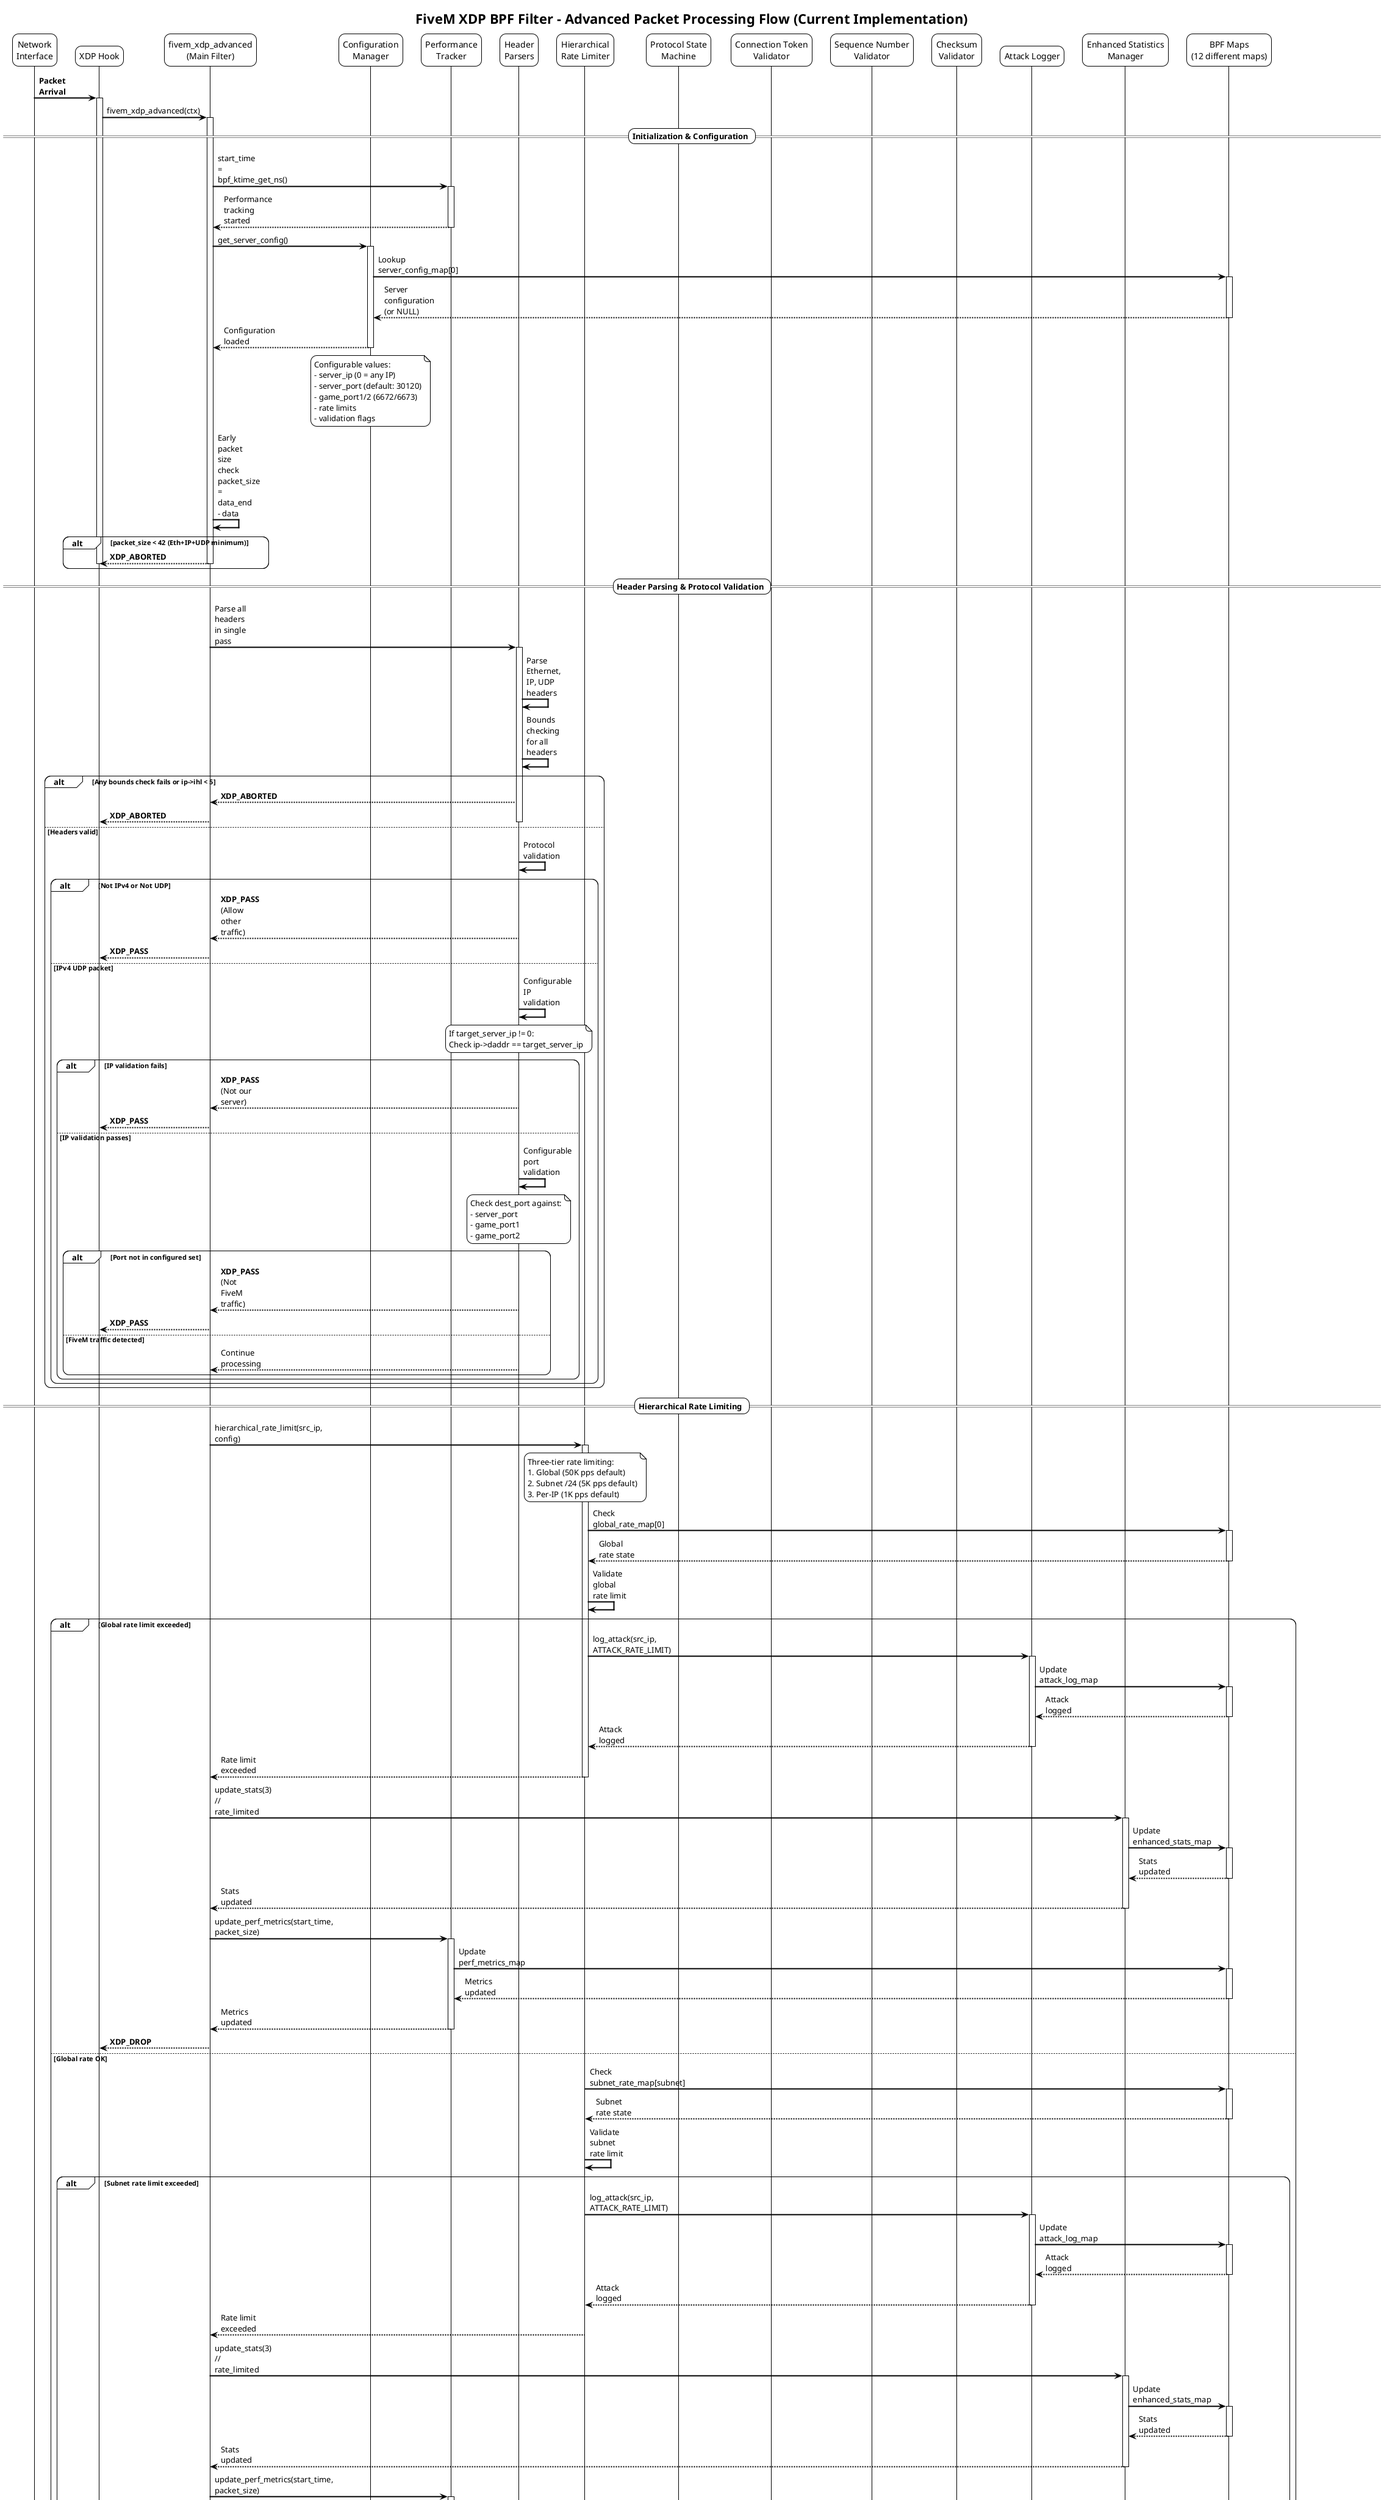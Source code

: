 @startuml FiveM XDP BPF Filter - Advanced Packet Processing Flow

!theme plain
skinparam backgroundColor #FFFFFF
skinparam sequenceArrowThickness 2
skinparam roundcorner 20
skinparam maxmessagesize 60

title FiveM XDP BPF Filter - Advanced Packet Processing Flow (Current Implementation)

participant "Network\nInterface" as Network
participant "XDP Hook" as XDP
participant "fivem_xdp_advanced\n(Main Filter)" as Filter
participant "Configuration\nManager" as Config
participant "Performance\nTracker" as PerfTracker
participant "Header\nParsers" as Parsers
participant "Hierarchical\nRate Limiter" as HierRateLimit
participant "Protocol State\nMachine" as StateMachine
participant "Connection Token\nValidator" as TokenValidator
participant "Sequence Number\nValidator" as SeqValidator
participant "Checksum\nValidator" as ChecksumValidator
participant "Attack Logger" as AttackLogger
participant "Enhanced Statistics\nManager" as Stats
participant "BPF Maps\n(12 different maps)" as Maps

Network -> XDP: **Packet Arrival**
activate XDP
XDP -> Filter: fivem_xdp_advanced(ctx)
activate Filter

== Initialization & Configuration ==

Filter -> PerfTracker: start_time = bpf_ktime_get_ns()
activate PerfTracker
PerfTracker --> Filter: Performance tracking started
deactivate PerfTracker

Filter -> Config: get_server_config()
activate Config
Config -> Maps: Lookup server_config_map[0]
activate Maps
Maps --> Config: Server configuration (or NULL)
deactivate Maps
Config --> Filter: Configuration loaded
note over Config: Configurable values:\n- server_ip (0 = any IP)\n- server_port (default: 30120)\n- game_port1/2 (6672/6673)\n- rate limits\n- validation flags
deactivate Config

Filter -> Filter: Early packet size check\npacket_size = data_end - data
alt packet_size < 42 (Eth+IP+UDP minimum)
    Filter --> XDP: **XDP_ABORTED**
    deactivate Filter
    deactivate XDP
end

== Header Parsing & Protocol Validation ==

Filter -> Parsers: Parse all headers in single pass
activate Parsers
Parsers -> Parsers: Parse Ethernet, IP, UDP headers
Parsers -> Parsers: Bounds checking for all headers
alt Any bounds check fails or ip->ihl < 5
    Parsers --> Filter: **XDP_ABORTED**
    Filter --> XDP: **XDP_ABORTED**
    deactivate Parsers
    deactivate Filter
    deactivate XDP
else Headers valid
    Parsers -> Parsers: Protocol validation
    alt Not IPv4 or Not UDP
        Parsers --> Filter: **XDP_PASS** (Allow other traffic)
        Filter --> XDP: **XDP_PASS**
        deactivate Parsers
        deactivate Filter
        deactivate XDP
    else IPv4 UDP packet
        Parsers -> Parsers: Configurable IP validation
        note over Parsers: If target_server_ip != 0:\nCheck ip->daddr == target_server_ip
        alt IP validation fails
            Parsers --> Filter: **XDP_PASS** (Not our server)
            Filter --> XDP: **XDP_PASS**
            deactivate Parsers
            deactivate Filter
            deactivate XDP
        else IP validation passes
            Parsers -> Parsers: Configurable port validation
            note over Parsers: Check dest_port against:\n- server_port\n- game_port1\n- game_port2
            alt Port not in configured set
                Parsers --> Filter: **XDP_PASS** (Not FiveM traffic)
                Filter --> XDP: **XDP_PASS**
                deactivate Parsers
                deactivate Filter
                deactivate XDP
            else FiveM traffic detected
                Parsers --> Filter: Continue processing
                deactivate Parsers
            end
        end
    end
end

== Hierarchical Rate Limiting ==

Filter -> HierRateLimit: hierarchical_rate_limit(src_ip, config)
activate HierRateLimit
note over HierRateLimit: Three-tier rate limiting:\n1. Global (50K pps default)\n2. Subnet /24 (5K pps default)\n3. Per-IP (1K pps default)

HierRateLimit -> Maps: Check global_rate_map[0]
activate Maps
Maps --> HierRateLimit: Global rate state
deactivate Maps
HierRateLimit -> HierRateLimit: Validate global rate limit
alt Global rate limit exceeded
    HierRateLimit -> AttackLogger: log_attack(src_ip, ATTACK_RATE_LIMIT)
    activate AttackLogger
    AttackLogger -> Maps: Update attack_log_map
    activate Maps
    Maps --> AttackLogger: Attack logged
    deactivate Maps
    AttackLogger --> HierRateLimit: Attack logged
    deactivate AttackLogger
    HierRateLimit --> Filter: Rate limit exceeded
    deactivate HierRateLimit
    Filter -> Stats: update_stats(3) // rate_limited
    activate Stats
    Stats -> Maps: Update enhanced_stats_map
    activate Maps
    Maps --> Stats: Stats updated
    deactivate Maps
    Stats --> Filter: Stats updated
    deactivate Stats
    Filter -> PerfTracker: update_perf_metrics(start_time, packet_size)
    activate PerfTracker
    PerfTracker -> Maps: Update perf_metrics_map
    activate Maps
    Maps --> PerfTracker: Metrics updated
    deactivate Maps
    PerfTracker --> Filter: Metrics updated
    deactivate PerfTracker
    Filter --> XDP: **XDP_DROP**
    deactivate Filter
    deactivate XDP
else Global rate OK
    HierRateLimit -> Maps: Check subnet_rate_map[subnet]
    activate Maps
    Maps --> HierRateLimit: Subnet rate state
    deactivate Maps
    HierRateLimit -> HierRateLimit: Validate subnet rate limit
    alt Subnet rate limit exceeded
        HierRateLimit -> AttackLogger: log_attack(src_ip, ATTACK_RATE_LIMIT)
        activate AttackLogger
        AttackLogger -> Maps: Update attack_log_map
        activate Maps
        Maps --> AttackLogger: Attack logged
        deactivate Maps
        AttackLogger --> HierRateLimit: Attack logged
        deactivate AttackLogger
        HierRateLimit --> Filter: Rate limit exceeded
        deactivate HierRateLimit
        Filter -> Stats: update_stats(3) // rate_limited
        activate Stats
        Stats -> Maps: Update enhanced_stats_map
        activate Maps
        Maps --> Stats: Stats updated
        deactivate Maps
        Stats --> Filter: Stats updated
        deactivate Stats
        Filter -> PerfTracker: update_perf_metrics(start_time, packet_size)
        activate PerfTracker
        PerfTracker -> Maps: Update perf_metrics_map
        activate Maps
        Maps --> PerfTracker: Metrics updated
        deactivate Maps
        PerfTracker --> Filter: Metrics updated
        deactivate PerfTracker
        Filter --> XDP: **XDP_DROP**
        deactivate Filter
        deactivate XDP
    else Subnet rate OK
        HierRateLimit -> HierRateLimit: apply_rate_limit(src_ip, ip_limit)
        HierRateLimit -> Maps: Check rate_limit_map[src_ip]
        activate Maps
        Maps --> HierRateLimit: Last timestamp
        deactivate Maps
        alt Per-IP rate limit exceeded
            HierRateLimit --> Filter: Rate limit exceeded
            deactivate HierRateLimit
            Filter -> Stats: update_stats(3) // rate_limited
            activate Stats
            Stats -> Maps: Update enhanced_stats_map
            activate Maps
            Maps --> Stats: Stats updated
            deactivate Maps
            Stats --> Filter: Stats updated
            deactivate Stats
            Filter -> PerfTracker: update_perf_metrics(start_time, packet_size)
            activate PerfTracker
            PerfTracker -> Maps: Update perf_metrics_map
            activate Maps
            Maps --> PerfTracker: Metrics updated
            deactivate Maps
            PerfTracker --> Filter: Metrics updated
            deactivate PerfTracker
            Filter --> XDP: **XDP_DROP**
            deactivate Filter
            deactivate XDP
        else All rate limits OK
            HierRateLimit -> Maps: Update rate_limit_map[src_ip]
            activate Maps
            Maps --> HierRateLimit: Updated
            deactivate Maps
            HierRateLimit --> Filter: Rate limiting passed
            deactivate HierRateLimit
        end
    end
end

== Packet Size Validation ==

Filter -> Filter: Validate packet size constraints
Filter -> Filter: Check payload_len >= MIN_PACKET_SIZE (4)
alt Payload too small
    Filter -> Stats: update_stats(2) // invalid_protocol
    activate Stats
    Stats -> Maps: Update enhanced_stats_map
    activate Maps
    Maps --> Stats: Stats updated
    deactivate Maps
    Stats --> Filter: Stats updated
    deactivate Stats
    Filter -> AttackLogger: log_attack(src_ip, ATTACK_SIZE_VIOLATION)
    activate AttackLogger
    AttackLogger -> Maps: Update attack_log_map
    activate Maps
    Maps --> AttackLogger: Attack logged
    deactivate Maps
    AttackLogger --> Filter: Attack logged
    deactivate AttackLogger
    Filter -> PerfTracker: update_perf_metrics(start_time, packet_size)
    activate PerfTracker
    PerfTracker -> Maps: Update perf_metrics_map
    activate Maps
    Maps --> PerfTracker: Metrics updated
    deactivate Maps
    PerfTracker --> Filter: Metrics updated
    deactivate PerfTracker
    Filter --> XDP: **XDP_DROP**
    deactivate Filter
    deactivate XDP
else Size OK
    Filter -> Filter: Determine max_size based on port
    note over Filter: server_port: MAX_PACKET_SIZE (2400)\ngame_ports: MAX_VOICE_SIZE (8192)
    alt Payload too large
        Filter -> Stats: update_stats(2) // invalid_protocol
        activate Stats
        Stats -> Maps: Update enhanced_stats_map
        activate Maps
        Maps --> Stats: Stats updated
        deactivate Maps
        Stats --> Filter: Stats updated
        deactivate Stats
        Filter -> AttackLogger: log_attack(src_ip, ATTACK_SIZE_VIOLATION)
        activate AttackLogger
        AttackLogger -> Maps: Update attack_log_map
        activate Maps
        Maps --> AttackLogger: Attack logged
        deactivate Maps
        AttackLogger --> Filter: Attack logged
        deactivate AttackLogger
        Filter -> PerfTracker: update_perf_metrics(start_time, packet_size)
        activate PerfTracker
        PerfTracker -> Maps: Update perf_metrics_map
        activate Maps
        Maps --> PerfTracker: Metrics updated
        deactivate Maps
        PerfTracker --> Filter: Metrics updated
        deactivate PerfTracker
        Filter --> XDP: **XDP_DROP**
        deactivate Filter
        deactivate XDP
    else Size within limits
        Filter -> Filter: Check bounds for first 4 bytes
        alt Cannot read first 4 bytes
            Filter -> PerfTracker: update_perf_metrics(start_time, packet_size)
            activate PerfTracker
            PerfTracker -> Maps: Update perf_metrics_map
            activate Maps
            Maps --> PerfTracker: Metrics updated
            deactivate Maps
            PerfTracker --> Filter: Metrics updated
            deactivate PerfTracker
            Filter --> XDP: **XDP_ABORTED**
            deactivate Filter
            deactivate XDP
        else Can read payload
            Filter -> Filter: Read first_word = *(u32*)payload
            note over Filter: Continue with protocol-specific processing
        end
    end
end

== Protocol-Specific Processing ==

Filter -> Filter: Check packet type by first_word
alt first_word == OOB_PACKET_MARKER (0xFFFFFFFF)
    note over Filter: **Out-of-Band (OOB) Packet Processing**

    Filter -> Filter: Validate OOB packet size >= 8 bytes
    alt OOB packet too small
        Filter -> Stats: update_stats(2) // invalid_protocol
        activate Stats
        Stats -> Maps: Update enhanced_stats_map
        activate Maps
        Maps --> Stats: Stats updated
        deactivate Maps
        Stats --> Filter: Stats updated
        deactivate Stats
        Filter -> AttackLogger: log_attack(src_ip, ATTACK_INVALID_PROTOCOL)
        activate AttackLogger
        AttackLogger -> Maps: Update attack_log_map
        activate Maps
        Maps --> AttackLogger: Attack logged
        deactivate Maps
        AttackLogger --> Filter: Attack logged
        deactivate AttackLogger
        Filter -> PerfTracker: update_perf_metrics(start_time, packet_size)
        activate PerfTracker
        PerfTracker -> Maps: Update perf_metrics_map
        activate Maps
        Maps --> PerfTracker: Metrics updated
        deactivate Maps
        PerfTracker --> Filter: Metrics updated
        deactivate PerfTracker
        Filter --> XDP: **XDP_DROP**
        deactivate Filter
        deactivate XDP
    else Valid OOB packet size
        Filter -> Filter: Check for connection token (payload_len >= 12)
        alt Has connection token
            Filter -> TokenValidator: validate_connection_token(token_hash, src_ip)
            activate TokenValidator
            TokenValidator -> Maps: Lookup enhanced_token_map[token_hash]
            activate Maps
            Maps --> TokenValidator: Token state (or NULL)
            deactivate Maps
            alt New token
                TokenValidator -> TokenValidator: Create new token state
                TokenValidator -> Maps: Update enhanced_token_map[token_hash]
                activate Maps
                Maps --> TokenValidator: Token created
                deactivate Maps
                TokenValidator --> Filter: Token valid
                deactivate TokenValidator
            else Existing token
                TokenValidator -> TokenValidator: Validate IP consistency
                alt IP mismatch (anti-spoofing)
                    TokenValidator -> AttackLogger: log_attack(src_ip, ATTACK_TOKEN_REUSE)
                    activate AttackLogger
                    AttackLogger -> Maps: Update attack_log_map
                    activate Maps
                    Maps --> AttackLogger: Attack logged
                    deactivate Maps
                    AttackLogger --> TokenValidator: Attack logged
                    deactivate AttackLogger
                    TokenValidator --> Filter: Token invalid
                    deactivate TokenValidator
                    Filter -> Stats: update_enhanced_stats(4) // token_violations
                    activate Stats
                    Stats -> Maps: Update enhanced_stats_map
                    activate Maps
                    Maps --> Stats: Stats updated
                    deactivate Maps
                    Stats --> Filter: Stats updated
                    deactivate Stats
                    Filter -> PerfTracker: update_perf_metrics(start_time, packet_size)
                    activate PerfTracker
                    PerfTracker -> Maps: Update perf_metrics_map
                    activate Maps
                    Maps --> PerfTracker: Metrics updated
                    deactivate Maps
                    PerfTracker --> Filter: Metrics updated
                    deactivate PerfTracker
                    Filter --> XDP: **XDP_DROP**
                    deactivate Filter
                    deactivate XDP
                else IP matches
                    TokenValidator -> TokenValidator: Check usage count <= 3
                    alt Usage count exceeded
                        TokenValidator -> AttackLogger: log_attack(src_ip, ATTACK_TOKEN_REUSE)
                        activate AttackLogger
                        AttackLogger -> Maps: Update attack_log_map
                        activate Maps
                        Maps --> AttackLogger: Attack logged
                        deactivate Maps
                        AttackLogger --> TokenValidator: Attack logged
                        deactivate AttackLogger
                        TokenValidator --> Filter: Token invalid
                        deactivate TokenValidator
                        Filter -> Stats: update_enhanced_stats(4) // token_violations
                        activate Stats
                        Stats -> Maps: Update enhanced_stats_map
                        activate Maps
                        Maps --> Stats: Stats updated
                        deactivate Maps
                        Stats --> Filter: Stats updated
                        deactivate Stats
                        Filter -> PerfTracker: update_perf_metrics(start_time, packet_size)
                        activate PerfTracker
                        PerfTracker -> Maps: Update perf_metrics_map
                        activate Maps
                        Maps --> PerfTracker: Metrics updated
                        deactivate Maps
                        PerfTracker --> Filter: Metrics updated
                        deactivate PerfTracker
                        Filter --> XDP: **XDP_DROP**
                        deactivate Filter
                        deactivate XDP
                    else Usage count OK
                        TokenValidator -> TokenValidator: Check token age <= 2 hours
                        alt Token expired
                            TokenValidator -> AttackLogger: log_attack(src_ip, ATTACK_REPLAY)
                            activate AttackLogger
                            AttackLogger -> Maps: Update attack_log_map
                            activate Maps
                            Maps --> AttackLogger: Attack logged
                            deactivate Maps
                            AttackLogger --> TokenValidator: Attack logged
                            deactivate AttackLogger
                            TokenValidator --> Filter: Token invalid
                            deactivate TokenValidator
                            Filter -> Stats: update_enhanced_stats(4) // token_violations
                            activate Stats
                            Stats -> Maps: Update enhanced_stats_map
                            activate Maps
                            Maps --> Stats: Stats updated
                            deactivate Maps
                            Stats --> Filter: Stats updated
                            deactivate Stats
                            Filter -> PerfTracker: update_perf_metrics(start_time, packet_size)
                            activate PerfTracker
                            PerfTracker -> Maps: Update perf_metrics_map
                            activate Maps
                            Maps --> PerfTracker: Metrics updated
                            deactivate Maps
                            PerfTracker --> Filter: Metrics updated
                            deactivate PerfTracker
                            Filter --> XDP: **XDP_DROP**
                            deactivate Filter
                            deactivate XDP
                        else Token valid
                            TokenValidator -> TokenValidator: Increment usage count
                            TokenValidator --> Filter: Token valid
                            deactivate TokenValidator
                        end
                    end
                end
            end
        end

        Filter -> StateMachine: validate_protocol_state(src_ip, first_word, 0)
        activate StateMachine
        StateMachine -> Maps: Lookup connection_state_map[src_ip]
        activate Maps
        Maps --> StateMachine: Connection context (or NULL)
        deactivate Maps
        alt New connection
            StateMachine -> StateMachine: Validate OOB start requirement
            StateMachine -> StateMachine: Create new context (STATE_OOB_SENT)
            StateMachine -> Maps: Update connection_state_map[src_ip]
            activate Maps
            Maps --> StateMachine: Context created
            deactivate Maps
            StateMachine --> Filter: State valid
            deactivate StateMachine
        else Existing connection
            StateMachine -> StateMachine: Validate state transition
            alt Invalid state transition
                StateMachine -> StateMachine: Increment violations
                alt Violations > 3
                    StateMachine -> StateMachine: Mark as STATE_SUSPICIOUS
                    StateMachine -> AttackLogger: log_attack(src_ip, ATTACK_STATE_VIOLATION)
                    activate AttackLogger
                    AttackLogger -> Maps: Update attack_log_map
                    activate Maps
                    Maps --> AttackLogger: Attack logged
                    deactivate Maps
                    AttackLogger --> StateMachine: Attack logged
                    deactivate AttackLogger
                    StateMachine --> Filter: State invalid
                    deactivate StateMachine
                    Filter -> Stats: update_enhanced_stats(6) // state_violations
                    activate Stats
                    Stats -> Maps: Update enhanced_stats_map
                    activate Maps
                    Maps --> Stats: Stats updated
                    deactivate Maps
                    Stats --> Filter: Stats updated
                    deactivate Stats
                    Filter -> PerfTracker: update_perf_metrics(start_time, packet_size)
                    activate PerfTracker
                    PerfTracker -> Maps: Update perf_metrics_map
                    activate Maps
                    Maps --> PerfTracker: Metrics updated
                    deactivate Maps
                    PerfTracker --> Filter: Metrics updated
                    deactivate PerfTracker
                    Filter --> XDP: **XDP_DROP**
                    deactivate Filter
                    deactivate XDP
                else Violations <= 3
                    StateMachine --> Filter: State valid (with warning)
                    deactivate StateMachine
                end
            else Valid state transition
                StateMachine --> Filter: State valid
                deactivate StateMachine
            end
        end

        Filter -> Stats: update_stats(1) // passed
        activate Stats
        Stats -> Maps: Update enhanced_stats_map
        activate Maps
        Maps --> Stats: Stats updated
        deactivate Maps
        Stats --> Filter: Stats updated
        deactivate Stats
        Filter -> PerfTracker: update_perf_metrics(start_time, packet_size)
        activate PerfTracker
        PerfTracker -> Maps: Update perf_metrics_map
        activate Maps
        Maps --> PerfTracker: Metrics updated
        deactivate Maps
        PerfTracker --> Filter: Metrics updated
        deactivate PerfTracker
        Filter --> XDP: **XDP_PASS**
        deactivate Filter
        deactivate XDP
    end
else Regular ENet packet
    note over Filter: **ENet Packet Processing**

    Filter -> Filter: Parse ENet header
    Filter -> Filter: Extract enet_header = *(u16*)payload
    Filter -> Filter: peer_id = enet_header & ENET_MAX_PEER_ID (0x0FFF)
    Filter -> Filter: flags = (enet_header >> 12) & 0xF

    Filter -> Filter: Validate peer_id <= ENET_MAX_PEER_ID (4095)
    alt Invalid peer ID
        note over Filter: peer_id > 4095 (0x0FFF)
        Filter -> Stats: update_stats(2) // invalid_protocol
        activate Stats
        Stats -> Maps: Update enhanced_stats_map
        activate Maps
        Maps --> Stats: Stats updated
        deactivate Maps
        Stats --> Filter: Stats updated
        deactivate Stats
        Filter -> AttackLogger: log_attack(src_ip, ATTACK_INVALID_PROTOCOL)
        activate AttackLogger
        AttackLogger -> Maps: Update attack_log_map
        activate Maps
        Maps --> AttackLogger: Attack logged
        deactivate Maps
        AttackLogger --> Filter: Attack logged
        deactivate AttackLogger
        Filter -> PerfTracker: update_perf_metrics(start_time, packet_size)
        activate PerfTracker
        PerfTracker -> Maps: Update perf_metrics_map
        activate Maps
        Maps --> PerfTracker: Metrics updated
        deactivate Maps
        PerfTracker --> Filter: Metrics updated
        deactivate PerfTracker
        Filter --> XDP: **XDP_DROP**
        deactivate Filter
        deactivate XDP
    else Valid peer ID
        Filter -> Filter: Extract sequence number (if payload_len >= 4)
        alt Has sequence number and reliable packet
            Filter -> SeqValidator: validate_sequence_number(src_ip, peer_id, sequence)
            activate SeqValidator
            SeqValidator -> Maps: Lookup peer_sequence_map[key]
            activate Maps
            note over Maps: key = (src_ip << 32) | peer_id
            Maps --> SeqValidator: Peer state (or NULL)
            deactivate Maps
            alt New peer
                SeqValidator -> SeqValidator: Create new peer state
                SeqValidator -> Maps: Update peer_sequence_map[key]
                activate Maps
                Maps --> SeqValidator: Peer state created
                deactivate Maps
                SeqValidator --> Filter: Sequence valid
                deactivate SeqValidator
            else Existing peer
                SeqValidator -> SeqValidator: Check sequence window
                SeqValidator -> SeqValidator: seq_diff = sequence - last_sequence
                alt Sequence in valid window
                    SeqValidator -> SeqValidator: Update last_sequence
                    SeqValidator -> Maps: Update peer_sequence_map[key]
                    activate Maps
                    Maps --> SeqValidator: Peer state updated
                    deactivate Maps
                    SeqValidator --> Filter: Sequence valid
                    deactivate SeqValidator
                else Sequence anomaly detected
                    SeqValidator -> SeqValidator: Increment out_of_order_count
                    alt Excessive out-of-order packets
                        SeqValidator -> AttackLogger: log_attack(src_ip, ATTACK_SEQUENCE_ANOMALY)
                        activate AttackLogger
                        AttackLogger -> Maps: Update attack_log_map
                        activate Maps
                        Maps --> AttackLogger: Attack logged
                        deactivate Maps
                        AttackLogger --> SeqValidator: Attack logged
                        deactivate AttackLogger
                        SeqValidator --> Filter: Sequence invalid
                        deactivate SeqValidator
                        Filter -> Stats: update_enhanced_stats(5) // sequence_violations
                        activate Stats
                        Stats -> Maps: Update enhanced_stats_map
                        activate Maps
                        Maps --> Stats: Stats updated
                        deactivate Maps
                        Stats --> Filter: Stats updated
                        deactivate Stats
                        Filter -> PerfTracker: update_perf_metrics(start_time, packet_size)
                        activate PerfTracker
                        PerfTracker -> Maps: Update perf_metrics_map
                        activate Maps
                        Maps --> PerfTracker: Metrics updated
                        deactivate Maps
                        PerfTracker --> Filter: Metrics updated
                        deactivate PerfTracker
                        Filter --> XDP: **XDP_DROP**
                        deactivate Filter
                        deactivate XDP
                    else Acceptable out-of-order
                        SeqValidator --> Filter: Sequence valid (with warning)
                        deactivate SeqValidator
                    end
                end
            end
        end

        Filter -> Filter: Optional checksum validation (if enabled)
        alt Checksum validation enabled and payload_len >= 12
            Filter -> ChecksumValidator: validate_enet_checksum(payload, payload_len, data_end, enable_validation)
            activate ChecksumValidator
            ChecksumValidator -> ChecksumValidator: Calculate simple hash (FNV-1a)
            note over ChecksumValidator: Performance optimization:\nUse simple hash instead of full CRC32
            ChecksumValidator -> ChecksumValidator: Compare with provided checksum
            alt Checksum validation fails
                ChecksumValidator --> Filter: Checksum invalid
                deactivate ChecksumValidator
                Filter -> Stats: update_enhanced_stats(7) // checksum_failures
                activate Stats
                Stats -> Maps: Update enhanced_stats_map
                activate Maps
                Maps --> Stats: Stats updated
                deactivate Maps
                Stats --> Filter: Stats updated
                deactivate Stats
                Filter -> AttackLogger: log_attack(src_ip, ATTACK_CHECKSUM_FAIL)
                activate AttackLogger
                AttackLogger -> Maps: Update attack_log_map
                activate Maps
                Maps --> AttackLogger: Attack logged
                deactivate Maps
                AttackLogger --> Filter: Attack logged
                deactivate AttackLogger
                Filter -> PerfTracker: update_perf_metrics(start_time, packet_size)
                activate PerfTracker
                PerfTracker -> Maps: Update perf_metrics_map
                activate Maps
                Maps --> PerfTracker: Metrics updated
                deactivate Maps
                PerfTracker --> Filter: Metrics updated
                deactivate PerfTracker
                Filter --> XDP: **XDP_DROP**
                deactivate Filter
                deactivate XDP
            else Checksum valid
                ChecksumValidator --> Filter: Checksum valid
                deactivate ChecksumValidator
            end
        end

        Filter -> Filter: Message hash validation (if payload_len >= 8)
        alt Sufficient data for hash validation
            Filter -> Filter: Extract msg_hash = *(u32*)(payload + 4)
            Filter -> Filter: Check if dest_port == server_port (configurable)
            alt Main server port - validate hash
                note over Filter: Deep packet inspection for main port only
                Filter -> Filter: is_valid_fivem_message_hash(msg_hash)
                note over Filter: Optimized hash validation:\nGrouped by first byte for performance\nValidates against 28 known FiveM message types
                alt Invalid message hash
                    Filter -> Stats: update_stats(2) // invalid_protocol
                    activate Stats
                    Stats -> Maps: Update enhanced_stats_map
                    activate Maps
                    Maps --> Stats: Stats updated
                    deactivate Maps
                    Stats --> Filter: Stats updated
                    deactivate Stats
                    Filter -> AttackLogger: log_attack(src_ip, ATTACK_INVALID_PROTOCOL)
                    activate AttackLogger
                    AttackLogger -> Maps: Update attack_log_map
                    activate Maps
                    Maps --> AttackLogger: Attack logged
                    deactivate Maps
                    AttackLogger --> Filter: Attack logged
                    deactivate AttackLogger
                    Filter -> PerfTracker: update_perf_metrics(start_time, packet_size)
                    activate PerfTracker
                    PerfTracker -> Maps: Update perf_metrics_map
                    activate Maps
                    Maps --> PerfTracker: Metrics updated
                    deactivate Maps
                    PerfTracker --> Filter: Metrics updated
                    deactivate PerfTracker
                    Filter --> XDP: **XDP_DROP**
                    deactivate Filter
                    deactivate XDP
                else Valid message hash
                    note over Filter: Continue to state validation
                end

                Filter -> StateMachine: validate_protocol_state(src_ip, first_word, msg_hash)
                activate StateMachine
                StateMachine -> Maps: Lookup connection_state_map[src_ip]
                activate Maps
                Maps --> StateMachine: Connection context
                deactivate Maps
                StateMachine -> StateMachine: Validate state transition with message hash
                note over StateMachine: State transitions:\nSTATE_OOB_SENT -> STATE_CONNECTING (MSG_CONFIRM_HASH)\nSTATE_CONNECTING -> STATE_CONNECTED (MSG_I_HOST_HASH/MSG_HE_HOST_HASH)\nSTATE_CONNECTED -> Allow all traffic\nSTATE_SUSPICIOUS -> Block all traffic
                alt Invalid state transition
                    StateMachine -> StateMachine: Increment violations
                    alt Violations > 3
                        StateMachine -> StateMachine: Mark as STATE_SUSPICIOUS
                        StateMachine -> AttackLogger: log_attack(src_ip, ATTACK_STATE_VIOLATION)
                        activate AttackLogger
                        AttackLogger -> Maps: Update attack_log_map
                        activate Maps
                        Maps --> AttackLogger: Attack logged
                        deactivate Maps
                        AttackLogger --> StateMachine: Attack logged
                        deactivate AttackLogger
                        StateMachine --> Filter: State invalid
                        deactivate StateMachine
                        Filter -> Stats: update_enhanced_stats(6) // state_violations
                        activate Stats
                        Stats -> Maps: Update enhanced_stats_map
                        activate Maps
                        Maps --> Stats: Stats updated
                        deactivate Maps
                        Stats --> Filter: Stats updated
                        deactivate Stats
                        Filter -> PerfTracker: update_perf_metrics(start_time, packet_size)
                        activate PerfTracker
                        PerfTracker -> Maps: Update perf_metrics_map
                        activate Maps
                        Maps --> PerfTracker: Metrics updated
                        deactivate Maps
                        PerfTracker --> Filter: Metrics updated
                        deactivate PerfTracker
                        Filter --> XDP: **XDP_DROP**
                        deactivate Filter
                        deactivate XDP
                    else Violations <= 3
                        StateMachine --> Filter: State valid (with warning)
                        deactivate StateMachine
                    end
                else Valid state transition
                    StateMachine -> StateMachine: Update connection state
                    StateMachine -> Maps: Update connection_state_map[src_ip]
                    activate Maps
                    Maps --> StateMachine: State updated
                    deactivate Maps
                    StateMachine --> Filter: State valid
                    deactivate StateMachine
                end
            else Game port - skip hash validation
                note over Filter: Game ports bypass hash validation\nfor performance optimization
            end
        end

        Filter -> Stats: update_stats(1) // passed
        activate Stats
        Stats -> Maps: Update enhanced_stats_map
        activate Maps
        Maps --> Stats: Stats updated
        deactivate Maps
        Stats --> Filter: Stats updated
        deactivate Stats
        Filter -> PerfTracker: update_perf_metrics(start_time, packet_size)
        activate PerfTracker
        PerfTracker -> Maps: Update perf_metrics_map
        activate Maps
        Maps --> PerfTracker: Metrics updated
        deactivate Maps
        PerfTracker --> Filter: Metrics updated
        deactivate PerfTracker
        Filter --> XDP: **XDP_PASS**
        deactivate Filter
        deactivate XDP
    end
end

== Summary of BPF Maps Usage ==

note over Maps
**Current BPF Maps Structure & Usage (12 Maps Total):**

**1. server_config_map (ARRAY):**
- Key: Index 0 (__u32)
- Value: struct server_config
- Purpose: Configurable server settings (IP, ports, rate limits, validation flags)

**2. rate_limit_map (LRU_HASH):**
- Key: Source IP address (__u32)
- Value: Last packet timestamp (__u64)
- Max entries: 10,000
- Purpose: Per-IP rate limiting (configurable pps)

**3. packet_count_map (PERCPU_ARRAY):**
- Index 0-3: Basic packet counters
- Purpose: Legacy statistics (backward compatibility)

**4. enhanced_token_map (LRU_HASH):**
- Key: Connection token hash (__u32)
- Value: struct connection_token_state
- Max entries: 5,000
- Purpose: Enhanced token validation with replay protection

**5. peer_sequence_map (LRU_HASH):**
- Key: (src_ip << 32) | peer_id (__u64)
- Value: struct peer_state
- Max entries: 4,096
- Purpose: Sequence number validation and replay attack prevention

**6. connection_state_map (LRU_HASH):**
- Key: Source IP address (__u32)
- Value: struct connection_context
- Max entries: 2,048
- Purpose: Protocol state machine tracking

**7. attack_log_map (HASH):**
- Key: Attack ID (__u32)
- Value: struct attack_stats
- Max entries: 1,000
- Purpose: Attack classification and logging

**8. perf_metrics_map (PERCPU_ARRAY):**
- Key: Index 0 (__u32)
- Value: struct perf_metrics
- Purpose: Performance monitoring and optimization

**9. global_rate_map (ARRAY):**
- Key: Index 0 (__u32)
- Value: struct global_rate_state
- Purpose: Global rate limiting (tier 1)

**10. subnet_rate_map (LRU_HASH):**
- Key: Subnet /24 (__u32)
- Value: struct subnet_rate_state
- Max entries: 1,024
- Purpose: Subnet-level rate limiting (tier 2)

**11. enhanced_stats_map (PERCPU_ARRAY):**
- Key: Index 0 (__u32)
- Value: struct enhanced_stats
- Purpose: Comprehensive attack classification statistics

**12. (Future expansion reserved)**
end note

== Attack Classification & Decision Matrix ==

note over Filter
**Current Attack Types Detected:**
1. ATTACK_RATE_LIMIT - Hierarchical rate limiting violations
2. ATTACK_INVALID_PROTOCOL - Invalid packet structure/content
3. ATTACK_REPLAY - Token replay or sequence replay attacks
4. ATTACK_STATE_VIOLATION - Protocol state machine violations
5. ATTACK_CHECKSUM_FAIL - Packet integrity validation failures
6. ATTACK_SIZE_VIOLATION - Invalid packet size constraints
7. ATTACK_SEQUENCE_ANOMALY - Excessive out-of-order packets
8. ATTACK_TOKEN_REUSE - Connection token abuse

**Decision Flow Summary:**

**XDP_PASS:** Legitimate FiveM traffic
- Valid headers (Ethernet/IP/UDP) with proper bounds checking
- Configurable destination validation (IP + ports)
- Valid packet size constraints (port-specific limits)
- Valid ENet protocol structure (peer ID, sequence, checksum)
- Passes hierarchical rate limiting (global/subnet/IP)
- Valid FiveM message hash (main port only)
- Proper protocol state transitions
- Valid connection tokens (anti-replay protection)

**XDP_DROP:** Malicious/Invalid traffic
- Rate limit violations (any tier)
- Invalid packet size (too small/large for port type)
- Invalid peer ID (> 4095)
- Invalid message hash (main server port only)
- Protocol state violations (> 3 violations = suspicious)
- Connection token abuse (IP spoofing, usage count, age)
- Sequence number anomalies (potential replay attacks)
- Checksum validation failures (if enabled)

**XDP_ABORTED:** Parsing errors
- Insufficient packet data for processing
- Bounds check failures during header parsing
- Memory access violations
- Cannot read required packet fields

**Performance Optimizations:**
- Single-pass header parsing
- Early packet rejection for non-FiveM traffic
- Configurable validation levels
- Optimized hash lookup (grouped by first byte)
- Optional checksum validation for performance tuning
- Per-CPU statistics for scalability
end note

@enduml
